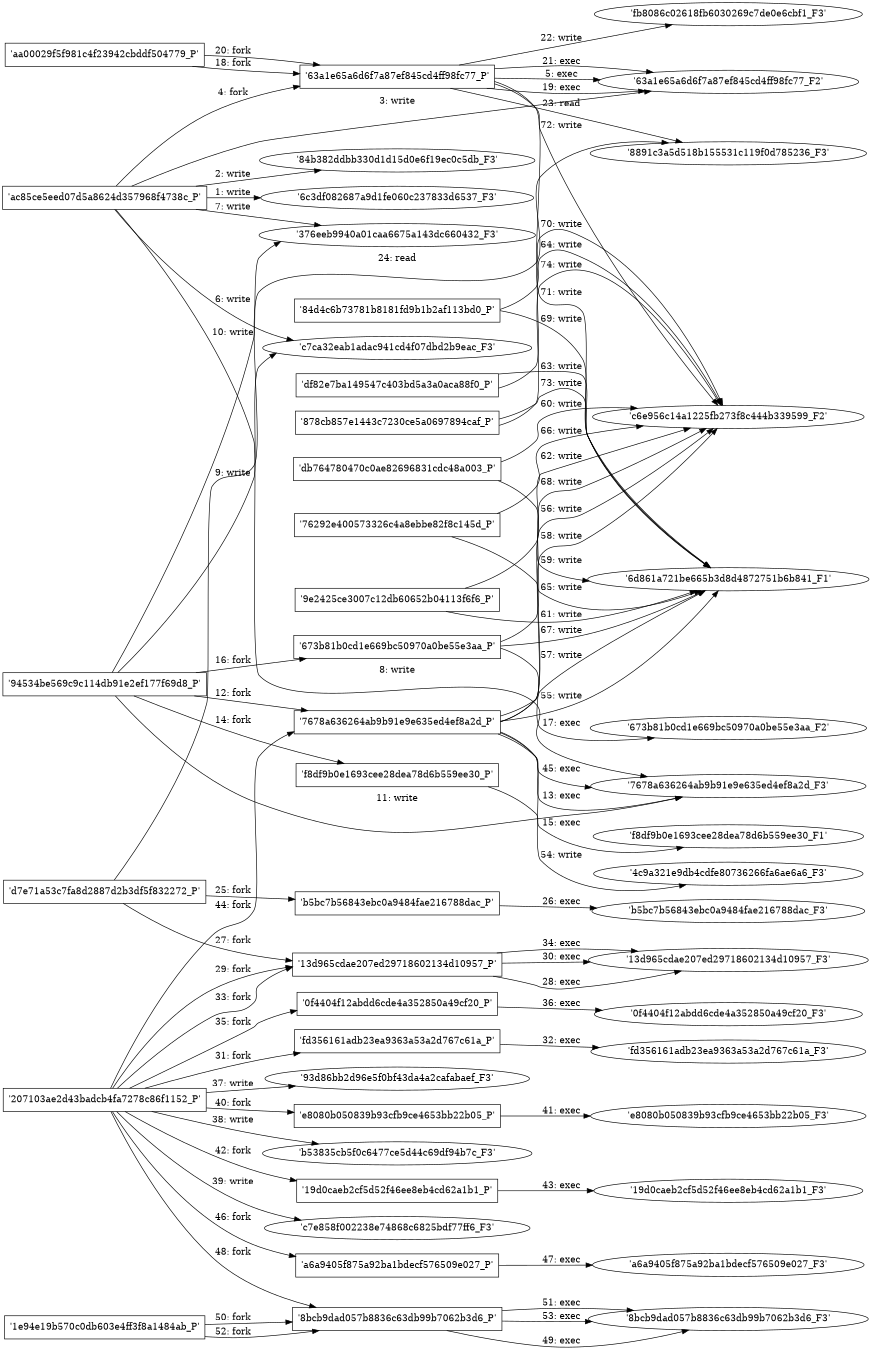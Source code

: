 digraph "D:\Learning\Paper\apt\基于CTI的攻击预警\Dataset\攻击图\ASGfromALLCTI\Poisoned peer-to-peer app kicked off Dofoil coin miner outbreak.dot" {
rankdir="LR"
size="9"
fixedsize="false"
splines="true"
nodesep=0.3
ranksep=0
fontsize=10
overlap="scalexy"
engine= "neato"
	"'6c3df082687a9d1fe060c237833d6537_F3'" [node_type=file shape=ellipse]
	"'ac85ce5eed07d5a8624d357968f4738c_P'" [node_type=Process shape=box]
	"'ac85ce5eed07d5a8624d357968f4738c_P'" -> "'6c3df082687a9d1fe060c237833d6537_F3'" [label="1: write"]
	"'84b382ddbb330d1d15d0e6f19ec0c5db_F3'" [node_type=file shape=ellipse]
	"'ac85ce5eed07d5a8624d357968f4738c_P'" [node_type=Process shape=box]
	"'ac85ce5eed07d5a8624d357968f4738c_P'" -> "'84b382ddbb330d1d15d0e6f19ec0c5db_F3'" [label="2: write"]
	"'63a1e65a6d6f7a87ef845cd4ff98fc77_F2'" [node_type=file shape=ellipse]
	"'ac85ce5eed07d5a8624d357968f4738c_P'" [node_type=Process shape=box]
	"'ac85ce5eed07d5a8624d357968f4738c_P'" -> "'63a1e65a6d6f7a87ef845cd4ff98fc77_F2'" [label="3: write"]
	"'ac85ce5eed07d5a8624d357968f4738c_P'" [node_type=Process shape=box]
	"'63a1e65a6d6f7a87ef845cd4ff98fc77_P'" [node_type=Process shape=box]
	"'ac85ce5eed07d5a8624d357968f4738c_P'" -> "'63a1e65a6d6f7a87ef845cd4ff98fc77_P'" [label="4: fork"]
	"'63a1e65a6d6f7a87ef845cd4ff98fc77_P'" [node_type=Process shape=box]
	"'63a1e65a6d6f7a87ef845cd4ff98fc77_F2'" [node_type=File shape=ellipse]
	"'63a1e65a6d6f7a87ef845cd4ff98fc77_P'" -> "'63a1e65a6d6f7a87ef845cd4ff98fc77_F2'" [label="5: exec"]
	"'c7ca32eab1adac941cd4f07dbd2b9eac_F3'" [node_type=file shape=ellipse]
	"'ac85ce5eed07d5a8624d357968f4738c_P'" [node_type=Process shape=box]
	"'ac85ce5eed07d5a8624d357968f4738c_P'" -> "'c7ca32eab1adac941cd4f07dbd2b9eac_F3'" [label="6: write"]
	"'376eeb9940a01caa6675a143dc660432_F3'" [node_type=file shape=ellipse]
	"'ac85ce5eed07d5a8624d357968f4738c_P'" [node_type=Process shape=box]
	"'ac85ce5eed07d5a8624d357968f4738c_P'" -> "'376eeb9940a01caa6675a143dc660432_F3'" [label="7: write"]
	"'7678a636264ab9b91e9e635ed4ef8a2d_F3'" [node_type=file shape=ellipse]
	"'ac85ce5eed07d5a8624d357968f4738c_P'" [node_type=Process shape=box]
	"'ac85ce5eed07d5a8624d357968f4738c_P'" -> "'7678a636264ab9b91e9e635ed4ef8a2d_F3'" [label="8: write"]
	"'c7ca32eab1adac941cd4f07dbd2b9eac_F3'" [node_type=file shape=ellipse]
	"'94534be569c9c114db91e2ef177f69d8_P'" [node_type=Process shape=box]
	"'94534be569c9c114db91e2ef177f69d8_P'" -> "'c7ca32eab1adac941cd4f07dbd2b9eac_F3'" [label="9: write"]
	"'376eeb9940a01caa6675a143dc660432_F3'" [node_type=file shape=ellipse]
	"'94534be569c9c114db91e2ef177f69d8_P'" [node_type=Process shape=box]
	"'94534be569c9c114db91e2ef177f69d8_P'" -> "'376eeb9940a01caa6675a143dc660432_F3'" [label="10: write"]
	"'7678a636264ab9b91e9e635ed4ef8a2d_F3'" [node_type=file shape=ellipse]
	"'94534be569c9c114db91e2ef177f69d8_P'" [node_type=Process shape=box]
	"'94534be569c9c114db91e2ef177f69d8_P'" -> "'7678a636264ab9b91e9e635ed4ef8a2d_F3'" [label="11: write"]
	"'94534be569c9c114db91e2ef177f69d8_P'" [node_type=Process shape=box]
	"'7678a636264ab9b91e9e635ed4ef8a2d_P'" [node_type=Process shape=box]
	"'94534be569c9c114db91e2ef177f69d8_P'" -> "'7678a636264ab9b91e9e635ed4ef8a2d_P'" [label="12: fork"]
	"'7678a636264ab9b91e9e635ed4ef8a2d_P'" [node_type=Process shape=box]
	"'7678a636264ab9b91e9e635ed4ef8a2d_F3'" [node_type=File shape=ellipse]
	"'7678a636264ab9b91e9e635ed4ef8a2d_P'" -> "'7678a636264ab9b91e9e635ed4ef8a2d_F3'" [label="13: exec"]
	"'94534be569c9c114db91e2ef177f69d8_P'" [node_type=Process shape=box]
	"'f8df9b0e1693cee28dea78d6b559ee30_P'" [node_type=Process shape=box]
	"'94534be569c9c114db91e2ef177f69d8_P'" -> "'f8df9b0e1693cee28dea78d6b559ee30_P'" [label="14: fork"]
	"'f8df9b0e1693cee28dea78d6b559ee30_P'" [node_type=Process shape=box]
	"'f8df9b0e1693cee28dea78d6b559ee30_F1'" [node_type=File shape=ellipse]
	"'f8df9b0e1693cee28dea78d6b559ee30_P'" -> "'f8df9b0e1693cee28dea78d6b559ee30_F1'" [label="15: exec"]
	"'94534be569c9c114db91e2ef177f69d8_P'" [node_type=Process shape=box]
	"'673b81b0cd1e669bc50970a0be55e3aa_P'" [node_type=Process shape=box]
	"'94534be569c9c114db91e2ef177f69d8_P'" -> "'673b81b0cd1e669bc50970a0be55e3aa_P'" [label="16: fork"]
	"'673b81b0cd1e669bc50970a0be55e3aa_P'" [node_type=Process shape=box]
	"'673b81b0cd1e669bc50970a0be55e3aa_F2'" [node_type=File shape=ellipse]
	"'673b81b0cd1e669bc50970a0be55e3aa_P'" -> "'673b81b0cd1e669bc50970a0be55e3aa_F2'" [label="17: exec"]
	"'aa00029f5f981c4f23942cbddf504779_P'" [node_type=Process shape=box]
	"'63a1e65a6d6f7a87ef845cd4ff98fc77_P'" [node_type=Process shape=box]
	"'aa00029f5f981c4f23942cbddf504779_P'" -> "'63a1e65a6d6f7a87ef845cd4ff98fc77_P'" [label="18: fork"]
	"'63a1e65a6d6f7a87ef845cd4ff98fc77_P'" [node_type=Process shape=box]
	"'63a1e65a6d6f7a87ef845cd4ff98fc77_F2'" [node_type=File shape=ellipse]
	"'63a1e65a6d6f7a87ef845cd4ff98fc77_P'" -> "'63a1e65a6d6f7a87ef845cd4ff98fc77_F2'" [label="19: exec"]
	"'aa00029f5f981c4f23942cbddf504779_P'" [node_type=Process shape=box]
	"'63a1e65a6d6f7a87ef845cd4ff98fc77_P'" [node_type=Process shape=box]
	"'aa00029f5f981c4f23942cbddf504779_P'" -> "'63a1e65a6d6f7a87ef845cd4ff98fc77_P'" [label="20: fork"]
	"'63a1e65a6d6f7a87ef845cd4ff98fc77_P'" [node_type=Process shape=box]
	"'63a1e65a6d6f7a87ef845cd4ff98fc77_F2'" [node_type=File shape=ellipse]
	"'63a1e65a6d6f7a87ef845cd4ff98fc77_P'" -> "'63a1e65a6d6f7a87ef845cd4ff98fc77_F2'" [label="21: exec"]
	"'fb8086c02618fb6030269c7de0e6cbf1_F3'" [node_type=file shape=ellipse]
	"'63a1e65a6d6f7a87ef845cd4ff98fc77_P'" [node_type=Process shape=box]
	"'63a1e65a6d6f7a87ef845cd4ff98fc77_P'" -> "'fb8086c02618fb6030269c7de0e6cbf1_F3'" [label="22: write"]
	"'8891c3a5d518b155531c119f0d785236_F3'" [node_type=file shape=ellipse]
	"'63a1e65a6d6f7a87ef845cd4ff98fc77_P'" [node_type=Process shape=box]
	"'63a1e65a6d6f7a87ef845cd4ff98fc77_P'" -> "'8891c3a5d518b155531c119f0d785236_F3'" [label="23: read"]
	"'8891c3a5d518b155531c119f0d785236_F3'" [node_type=file shape=ellipse]
	"'d7e71a53c7fa8d2887d2b3df5f832272_P'" [node_type=Process shape=box]
	"'d7e71a53c7fa8d2887d2b3df5f832272_P'" -> "'8891c3a5d518b155531c119f0d785236_F3'" [label="24: read"]
	"'d7e71a53c7fa8d2887d2b3df5f832272_P'" [node_type=Process shape=box]
	"'b5bc7b56843ebc0a9484fae216788dac_P'" [node_type=Process shape=box]
	"'d7e71a53c7fa8d2887d2b3df5f832272_P'" -> "'b5bc7b56843ebc0a9484fae216788dac_P'" [label="25: fork"]
	"'b5bc7b56843ebc0a9484fae216788dac_P'" [node_type=Process shape=box]
	"'b5bc7b56843ebc0a9484fae216788dac_F3'" [node_type=File shape=ellipse]
	"'b5bc7b56843ebc0a9484fae216788dac_P'" -> "'b5bc7b56843ebc0a9484fae216788dac_F3'" [label="26: exec"]
	"'d7e71a53c7fa8d2887d2b3df5f832272_P'" [node_type=Process shape=box]
	"'13d965cdae207ed29718602134d10957_P'" [node_type=Process shape=box]
	"'d7e71a53c7fa8d2887d2b3df5f832272_P'" -> "'13d965cdae207ed29718602134d10957_P'" [label="27: fork"]
	"'13d965cdae207ed29718602134d10957_P'" [node_type=Process shape=box]
	"'13d965cdae207ed29718602134d10957_F3'" [node_type=File shape=ellipse]
	"'13d965cdae207ed29718602134d10957_P'" -> "'13d965cdae207ed29718602134d10957_F3'" [label="28: exec"]
	"'207103ae2d43badcb4fa7278c86f1152_P'" [node_type=Process shape=box]
	"'13d965cdae207ed29718602134d10957_P'" [node_type=Process shape=box]
	"'207103ae2d43badcb4fa7278c86f1152_P'" -> "'13d965cdae207ed29718602134d10957_P'" [label="29: fork"]
	"'13d965cdae207ed29718602134d10957_P'" [node_type=Process shape=box]
	"'13d965cdae207ed29718602134d10957_F3'" [node_type=File shape=ellipse]
	"'13d965cdae207ed29718602134d10957_P'" -> "'13d965cdae207ed29718602134d10957_F3'" [label="30: exec"]
	"'207103ae2d43badcb4fa7278c86f1152_P'" [node_type=Process shape=box]
	"'fd356161adb23ea9363a53a2d767c61a_P'" [node_type=Process shape=box]
	"'207103ae2d43badcb4fa7278c86f1152_P'" -> "'fd356161adb23ea9363a53a2d767c61a_P'" [label="31: fork"]
	"'fd356161adb23ea9363a53a2d767c61a_P'" [node_type=Process shape=box]
	"'fd356161adb23ea9363a53a2d767c61a_F3'" [node_type=File shape=ellipse]
	"'fd356161adb23ea9363a53a2d767c61a_P'" -> "'fd356161adb23ea9363a53a2d767c61a_F3'" [label="32: exec"]
	"'207103ae2d43badcb4fa7278c86f1152_P'" [node_type=Process shape=box]
	"'13d965cdae207ed29718602134d10957_P'" [node_type=Process shape=box]
	"'207103ae2d43badcb4fa7278c86f1152_P'" -> "'13d965cdae207ed29718602134d10957_P'" [label="33: fork"]
	"'13d965cdae207ed29718602134d10957_P'" [node_type=Process shape=box]
	"'13d965cdae207ed29718602134d10957_F3'" [node_type=File shape=ellipse]
	"'13d965cdae207ed29718602134d10957_P'" -> "'13d965cdae207ed29718602134d10957_F3'" [label="34: exec"]
	"'207103ae2d43badcb4fa7278c86f1152_P'" [node_type=Process shape=box]
	"'0f4404f12abdd6cde4a352850a49cf20_P'" [node_type=Process shape=box]
	"'207103ae2d43badcb4fa7278c86f1152_P'" -> "'0f4404f12abdd6cde4a352850a49cf20_P'" [label="35: fork"]
	"'0f4404f12abdd6cde4a352850a49cf20_P'" [node_type=Process shape=box]
	"'0f4404f12abdd6cde4a352850a49cf20_F3'" [node_type=File shape=ellipse]
	"'0f4404f12abdd6cde4a352850a49cf20_P'" -> "'0f4404f12abdd6cde4a352850a49cf20_F3'" [label="36: exec"]
	"'93d86bb2d96e5f0bf43da4a2cafabaef_F3'" [node_type=file shape=ellipse]
	"'207103ae2d43badcb4fa7278c86f1152_P'" [node_type=Process shape=box]
	"'207103ae2d43badcb4fa7278c86f1152_P'" -> "'93d86bb2d96e5f0bf43da4a2cafabaef_F3'" [label="37: write"]
	"'b53835cb5f0c6477ce5d44c69df94b7c_F3'" [node_type=file shape=ellipse]
	"'207103ae2d43badcb4fa7278c86f1152_P'" [node_type=Process shape=box]
	"'207103ae2d43badcb4fa7278c86f1152_P'" -> "'b53835cb5f0c6477ce5d44c69df94b7c_F3'" [label="38: write"]
	"'c7e858f002238e74868c6825bdf77ff6_F3'" [node_type=file shape=ellipse]
	"'207103ae2d43badcb4fa7278c86f1152_P'" [node_type=Process shape=box]
	"'207103ae2d43badcb4fa7278c86f1152_P'" -> "'c7e858f002238e74868c6825bdf77ff6_F3'" [label="39: write"]
	"'207103ae2d43badcb4fa7278c86f1152_P'" [node_type=Process shape=box]
	"'e8080b050839b93cfb9ce4653bb22b05_P'" [node_type=Process shape=box]
	"'207103ae2d43badcb4fa7278c86f1152_P'" -> "'e8080b050839b93cfb9ce4653bb22b05_P'" [label="40: fork"]
	"'e8080b050839b93cfb9ce4653bb22b05_P'" [node_type=Process shape=box]
	"'e8080b050839b93cfb9ce4653bb22b05_F3'" [node_type=File shape=ellipse]
	"'e8080b050839b93cfb9ce4653bb22b05_P'" -> "'e8080b050839b93cfb9ce4653bb22b05_F3'" [label="41: exec"]
	"'207103ae2d43badcb4fa7278c86f1152_P'" [node_type=Process shape=box]
	"'19d0caeb2cf5d52f46ee8eb4cd62a1b1_P'" [node_type=Process shape=box]
	"'207103ae2d43badcb4fa7278c86f1152_P'" -> "'19d0caeb2cf5d52f46ee8eb4cd62a1b1_P'" [label="42: fork"]
	"'19d0caeb2cf5d52f46ee8eb4cd62a1b1_P'" [node_type=Process shape=box]
	"'19d0caeb2cf5d52f46ee8eb4cd62a1b1_F3'" [node_type=File shape=ellipse]
	"'19d0caeb2cf5d52f46ee8eb4cd62a1b1_P'" -> "'19d0caeb2cf5d52f46ee8eb4cd62a1b1_F3'" [label="43: exec"]
	"'207103ae2d43badcb4fa7278c86f1152_P'" [node_type=Process shape=box]
	"'7678a636264ab9b91e9e635ed4ef8a2d_P'" [node_type=Process shape=box]
	"'207103ae2d43badcb4fa7278c86f1152_P'" -> "'7678a636264ab9b91e9e635ed4ef8a2d_P'" [label="44: fork"]
	"'7678a636264ab9b91e9e635ed4ef8a2d_P'" [node_type=Process shape=box]
	"'7678a636264ab9b91e9e635ed4ef8a2d_F3'" [node_type=File shape=ellipse]
	"'7678a636264ab9b91e9e635ed4ef8a2d_P'" -> "'7678a636264ab9b91e9e635ed4ef8a2d_F3'" [label="45: exec"]
	"'207103ae2d43badcb4fa7278c86f1152_P'" [node_type=Process shape=box]
	"'a6a9405f875a92ba1bdecf576509e027_P'" [node_type=Process shape=box]
	"'207103ae2d43badcb4fa7278c86f1152_P'" -> "'a6a9405f875a92ba1bdecf576509e027_P'" [label="46: fork"]
	"'a6a9405f875a92ba1bdecf576509e027_P'" [node_type=Process shape=box]
	"'a6a9405f875a92ba1bdecf576509e027_F3'" [node_type=File shape=ellipse]
	"'a6a9405f875a92ba1bdecf576509e027_P'" -> "'a6a9405f875a92ba1bdecf576509e027_F3'" [label="47: exec"]
	"'207103ae2d43badcb4fa7278c86f1152_P'" [node_type=Process shape=box]
	"'8bcb9dad057b8836c63db99b7062b3d6_P'" [node_type=Process shape=box]
	"'207103ae2d43badcb4fa7278c86f1152_P'" -> "'8bcb9dad057b8836c63db99b7062b3d6_P'" [label="48: fork"]
	"'8bcb9dad057b8836c63db99b7062b3d6_P'" [node_type=Process shape=box]
	"'8bcb9dad057b8836c63db99b7062b3d6_F3'" [node_type=File shape=ellipse]
	"'8bcb9dad057b8836c63db99b7062b3d6_P'" -> "'8bcb9dad057b8836c63db99b7062b3d6_F3'" [label="49: exec"]
	"'1e94e19b570c0db603e4ff3f8a1484ab_P'" [node_type=Process shape=box]
	"'8bcb9dad057b8836c63db99b7062b3d6_P'" [node_type=Process shape=box]
	"'1e94e19b570c0db603e4ff3f8a1484ab_P'" -> "'8bcb9dad057b8836c63db99b7062b3d6_P'" [label="50: fork"]
	"'8bcb9dad057b8836c63db99b7062b3d6_P'" [node_type=Process shape=box]
	"'8bcb9dad057b8836c63db99b7062b3d6_F3'" [node_type=File shape=ellipse]
	"'8bcb9dad057b8836c63db99b7062b3d6_P'" -> "'8bcb9dad057b8836c63db99b7062b3d6_F3'" [label="51: exec"]
	"'1e94e19b570c0db603e4ff3f8a1484ab_P'" [node_type=Process shape=box]
	"'8bcb9dad057b8836c63db99b7062b3d6_P'" [node_type=Process shape=box]
	"'1e94e19b570c0db603e4ff3f8a1484ab_P'" -> "'8bcb9dad057b8836c63db99b7062b3d6_P'" [label="52: fork"]
	"'8bcb9dad057b8836c63db99b7062b3d6_P'" [node_type=Process shape=box]
	"'8bcb9dad057b8836c63db99b7062b3d6_F3'" [node_type=File shape=ellipse]
	"'8bcb9dad057b8836c63db99b7062b3d6_P'" -> "'8bcb9dad057b8836c63db99b7062b3d6_F3'" [label="53: exec"]
	"'4c9a321e9db4cdfe80736266fa6ae6a6_F3'" [node_type=file shape=ellipse]
	"'7678a636264ab9b91e9e635ed4ef8a2d_P'" [node_type=Process shape=box]
	"'7678a636264ab9b91e9e635ed4ef8a2d_P'" -> "'4c9a321e9db4cdfe80736266fa6ae6a6_F3'" [label="54: write"]
	"'6d861a721be665b3d8d4872751b6b841_F1'" [node_type=file shape=ellipse]
	"'7678a636264ab9b91e9e635ed4ef8a2d_P'" [node_type=Process shape=box]
	"'7678a636264ab9b91e9e635ed4ef8a2d_P'" -> "'6d861a721be665b3d8d4872751b6b841_F1'" [label="55: write"]
	"'c6e956c14a1225fb273f8c444b339599_F2'" [node_type=file shape=ellipse]
	"'7678a636264ab9b91e9e635ed4ef8a2d_P'" [node_type=Process shape=box]
	"'7678a636264ab9b91e9e635ed4ef8a2d_P'" -> "'c6e956c14a1225fb273f8c444b339599_F2'" [label="56: write"]
	"'6d861a721be665b3d8d4872751b6b841_F1'" [node_type=file shape=ellipse]
	"'7678a636264ab9b91e9e635ed4ef8a2d_P'" [node_type=Process shape=box]
	"'7678a636264ab9b91e9e635ed4ef8a2d_P'" -> "'6d861a721be665b3d8d4872751b6b841_F1'" [label="57: write"]
	"'c6e956c14a1225fb273f8c444b339599_F2'" [node_type=file shape=ellipse]
	"'7678a636264ab9b91e9e635ed4ef8a2d_P'" [node_type=Process shape=box]
	"'7678a636264ab9b91e9e635ed4ef8a2d_P'" -> "'c6e956c14a1225fb273f8c444b339599_F2'" [label="58: write"]
	"'6d861a721be665b3d8d4872751b6b841_F1'" [node_type=file shape=ellipse]
	"'db764780470c0ae82696831cdc48a003_P'" [node_type=Process shape=box]
	"'db764780470c0ae82696831cdc48a003_P'" -> "'6d861a721be665b3d8d4872751b6b841_F1'" [label="59: write"]
	"'c6e956c14a1225fb273f8c444b339599_F2'" [node_type=file shape=ellipse]
	"'db764780470c0ae82696831cdc48a003_P'" [node_type=Process shape=box]
	"'db764780470c0ae82696831cdc48a003_P'" -> "'c6e956c14a1225fb273f8c444b339599_F2'" [label="60: write"]
	"'6d861a721be665b3d8d4872751b6b841_F1'" [node_type=file shape=ellipse]
	"'9e2425ce3007c12db60652b04113f6f6_P'" [node_type=Process shape=box]
	"'9e2425ce3007c12db60652b04113f6f6_P'" -> "'6d861a721be665b3d8d4872751b6b841_F1'" [label="61: write"]
	"'c6e956c14a1225fb273f8c444b339599_F2'" [node_type=file shape=ellipse]
	"'9e2425ce3007c12db60652b04113f6f6_P'" [node_type=Process shape=box]
	"'9e2425ce3007c12db60652b04113f6f6_P'" -> "'c6e956c14a1225fb273f8c444b339599_F2'" [label="62: write"]
	"'6d861a721be665b3d8d4872751b6b841_F1'" [node_type=file shape=ellipse]
	"'df82e7ba149547c403bd5a3a0aca88f0_P'" [node_type=Process shape=box]
	"'df82e7ba149547c403bd5a3a0aca88f0_P'" -> "'6d861a721be665b3d8d4872751b6b841_F1'" [label="63: write"]
	"'c6e956c14a1225fb273f8c444b339599_F2'" [node_type=file shape=ellipse]
	"'df82e7ba149547c403bd5a3a0aca88f0_P'" [node_type=Process shape=box]
	"'df82e7ba149547c403bd5a3a0aca88f0_P'" -> "'c6e956c14a1225fb273f8c444b339599_F2'" [label="64: write"]
	"'6d861a721be665b3d8d4872751b6b841_F1'" [node_type=file shape=ellipse]
	"'76292e400573326c4a8ebbe82f8c145d_P'" [node_type=Process shape=box]
	"'76292e400573326c4a8ebbe82f8c145d_P'" -> "'6d861a721be665b3d8d4872751b6b841_F1'" [label="65: write"]
	"'c6e956c14a1225fb273f8c444b339599_F2'" [node_type=file shape=ellipse]
	"'76292e400573326c4a8ebbe82f8c145d_P'" [node_type=Process shape=box]
	"'76292e400573326c4a8ebbe82f8c145d_P'" -> "'c6e956c14a1225fb273f8c444b339599_F2'" [label="66: write"]
	"'6d861a721be665b3d8d4872751b6b841_F1'" [node_type=file shape=ellipse]
	"'673b81b0cd1e669bc50970a0be55e3aa_P'" [node_type=Process shape=box]
	"'673b81b0cd1e669bc50970a0be55e3aa_P'" -> "'6d861a721be665b3d8d4872751b6b841_F1'" [label="67: write"]
	"'c6e956c14a1225fb273f8c444b339599_F2'" [node_type=file shape=ellipse]
	"'673b81b0cd1e669bc50970a0be55e3aa_P'" [node_type=Process shape=box]
	"'673b81b0cd1e669bc50970a0be55e3aa_P'" -> "'c6e956c14a1225fb273f8c444b339599_F2'" [label="68: write"]
	"'6d861a721be665b3d8d4872751b6b841_F1'" [node_type=file shape=ellipse]
	"'84d4c6b73781b8181fd9b1b2af113bd0_P'" [node_type=Process shape=box]
	"'84d4c6b73781b8181fd9b1b2af113bd0_P'" -> "'6d861a721be665b3d8d4872751b6b841_F1'" [label="69: write"]
	"'c6e956c14a1225fb273f8c444b339599_F2'" [node_type=file shape=ellipse]
	"'84d4c6b73781b8181fd9b1b2af113bd0_P'" [node_type=Process shape=box]
	"'84d4c6b73781b8181fd9b1b2af113bd0_P'" -> "'c6e956c14a1225fb273f8c444b339599_F2'" [label="70: write"]
	"'6d861a721be665b3d8d4872751b6b841_F1'" [node_type=file shape=ellipse]
	"'63a1e65a6d6f7a87ef845cd4ff98fc77_P'" [node_type=Process shape=box]
	"'63a1e65a6d6f7a87ef845cd4ff98fc77_P'" -> "'6d861a721be665b3d8d4872751b6b841_F1'" [label="71: write"]
	"'c6e956c14a1225fb273f8c444b339599_F2'" [node_type=file shape=ellipse]
	"'63a1e65a6d6f7a87ef845cd4ff98fc77_P'" [node_type=Process shape=box]
	"'63a1e65a6d6f7a87ef845cd4ff98fc77_P'" -> "'c6e956c14a1225fb273f8c444b339599_F2'" [label="72: write"]
	"'6d861a721be665b3d8d4872751b6b841_F1'" [node_type=file shape=ellipse]
	"'878cb857e1443c7230ce5a0697894caf_P'" [node_type=Process shape=box]
	"'878cb857e1443c7230ce5a0697894caf_P'" -> "'6d861a721be665b3d8d4872751b6b841_F1'" [label="73: write"]
	"'c6e956c14a1225fb273f8c444b339599_F2'" [node_type=file shape=ellipse]
	"'878cb857e1443c7230ce5a0697894caf_P'" [node_type=Process shape=box]
	"'878cb857e1443c7230ce5a0697894caf_P'" -> "'c6e956c14a1225fb273f8c444b339599_F2'" [label="74: write"]
}
